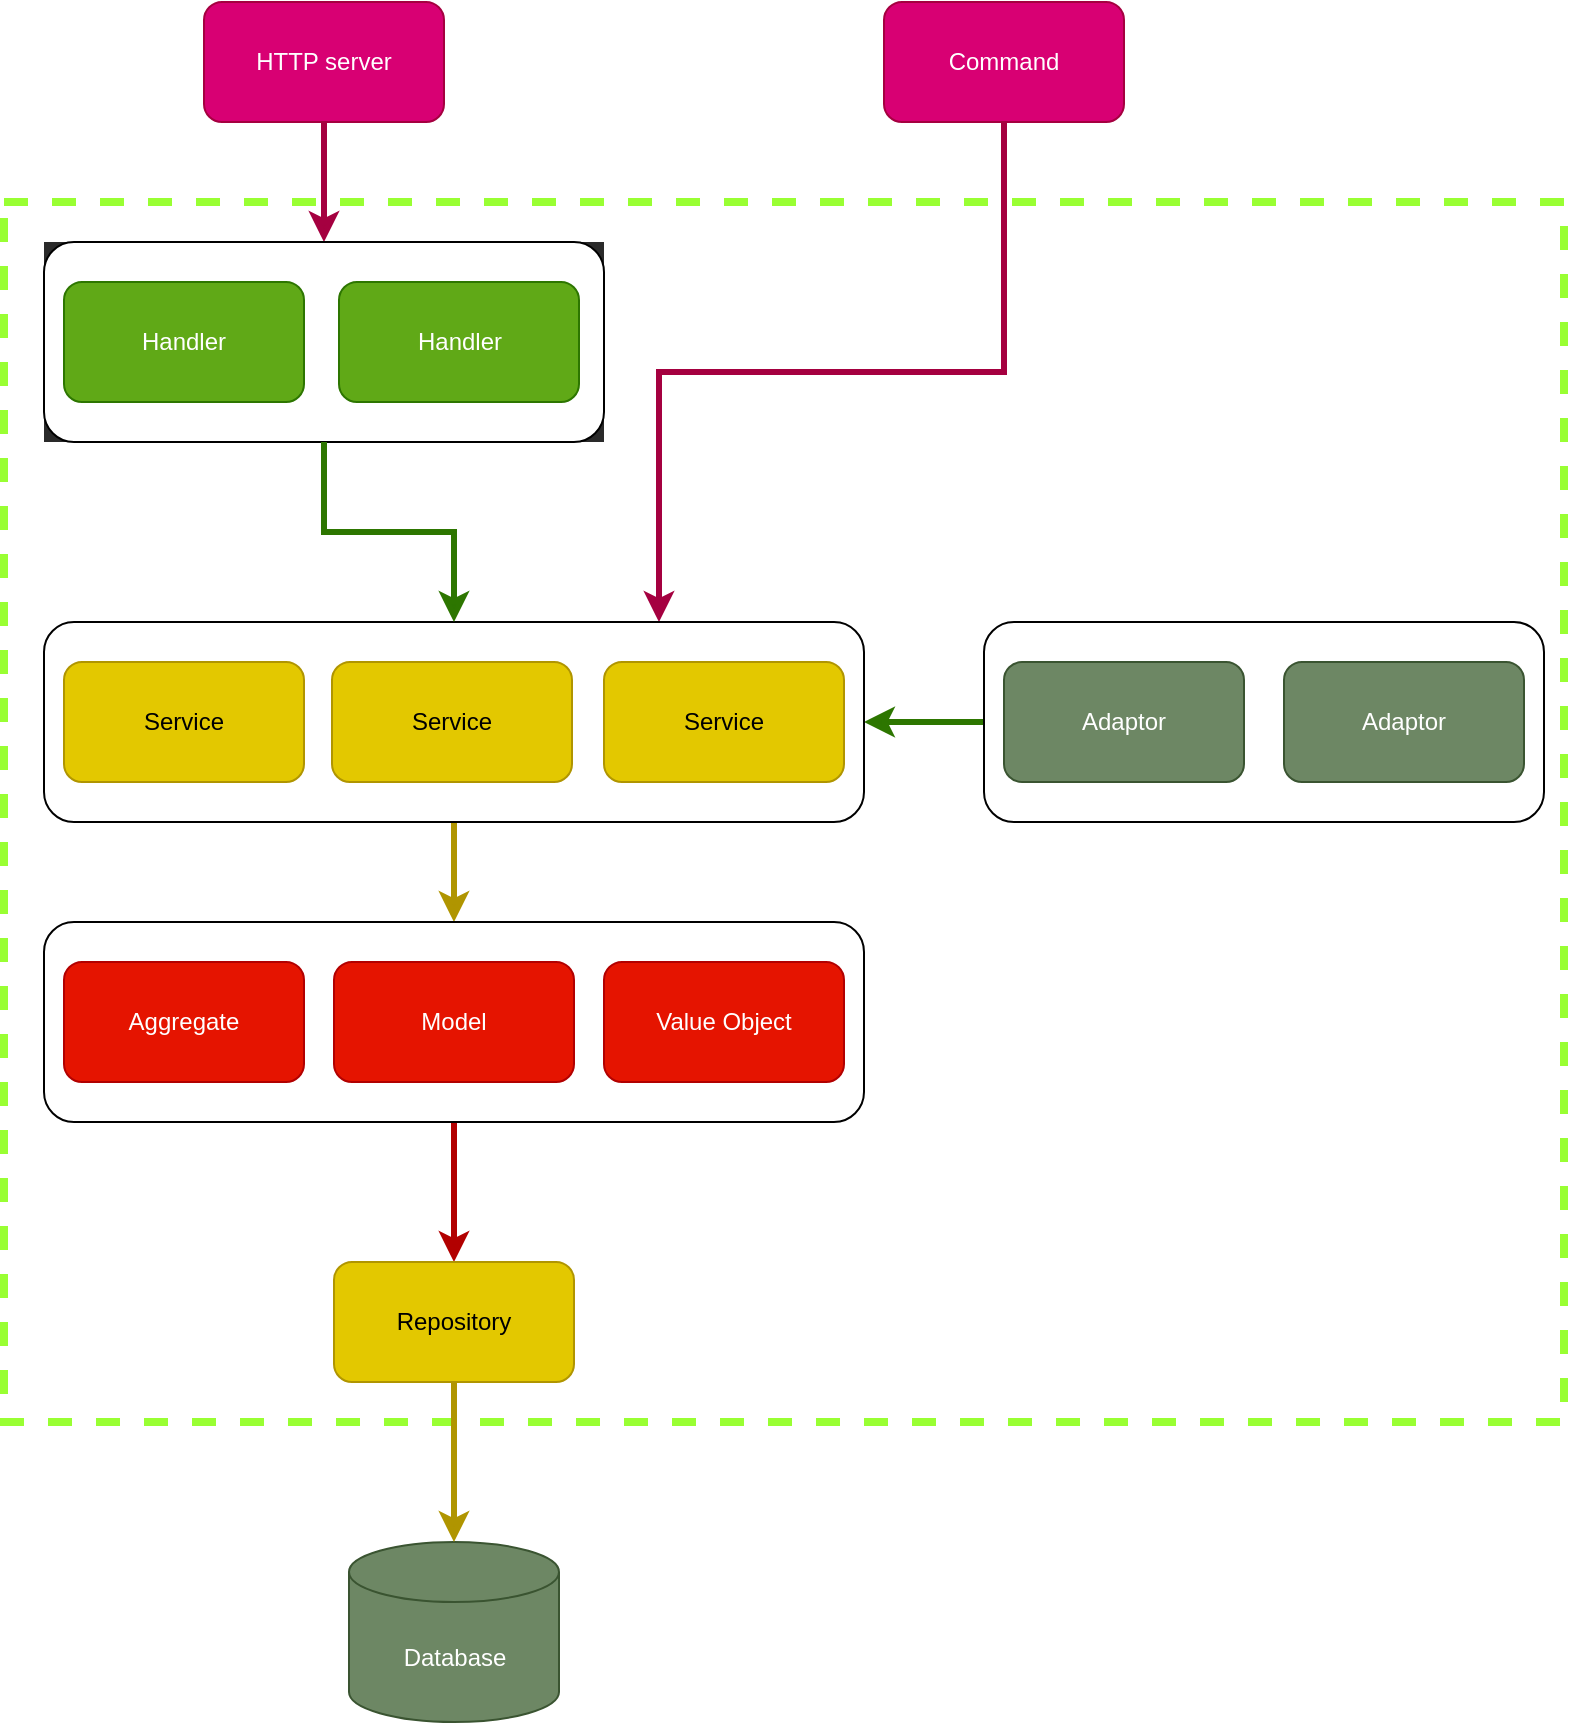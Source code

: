 <mxfile>
    <diagram id="hxohZLZuRUubSJO0y3if" name="Page-1">
        <mxGraphModel dx="529" dy="452" grid="1" gridSize="10" guides="1" tooltips="1" connect="1" arrows="1" fold="1" page="1" pageScale="1" pageWidth="827" pageHeight="1169" math="0" shadow="0">
            <root>
                <mxCell id="0"/>
                <mxCell id="1" parent="0"/>
                <mxCell id="45" value="" style="rounded=0;whiteSpace=wrap;html=1;fillColor=none;dashed=1;strokeWidth=4;strokeColor=#99FF33;" vertex="1" parent="1">
                    <mxGeometry x="40" y="130" width="780" height="610" as="geometry"/>
                </mxCell>
                <mxCell id="15" value="Database" style="shape=cylinder3;whiteSpace=wrap;html=1;boundedLbl=1;backgroundOutline=1;size=15;fillColor=#6d8764;strokeColor=#3A5431;fontColor=#ffffff;" vertex="1" parent="1">
                    <mxGeometry x="212.5" y="800" width="105" height="90" as="geometry"/>
                </mxCell>
                <mxCell id="32" style="edgeStyle=orthogonalEdgeStyle;rounded=0;orthogonalLoop=1;jettySize=auto;html=1;entryX=0.5;entryY=0;entryDx=0;entryDy=0;entryPerimeter=0;fillColor=#e3c800;strokeColor=#B09500;strokeWidth=3;" edge="1" parent="1" source="16" target="15">
                    <mxGeometry relative="1" as="geometry"/>
                </mxCell>
                <mxCell id="18" style="edgeStyle=orthogonalEdgeStyle;rounded=0;orthogonalLoop=1;jettySize=auto;html=1;entryX=0.5;entryY=0;entryDx=0;entryDy=0;fillColor=#e51400;strokeColor=#B20000;strokeWidth=3;" edge="1" parent="1" source="13" target="16">
                    <mxGeometry relative="1" as="geometry"/>
                </mxCell>
                <mxCell id="19" style="edgeStyle=orthogonalEdgeStyle;rounded=0;orthogonalLoop=1;jettySize=auto;html=1;entryX=0.5;entryY=0;entryDx=0;entryDy=0;fillColor=#e3c800;strokeColor=#B09500;strokeWidth=3;" edge="1" parent="1" source="7" target="13">
                    <mxGeometry relative="1" as="geometry"/>
                </mxCell>
                <mxCell id="24" style="edgeStyle=orthogonalEdgeStyle;rounded=0;orthogonalLoop=1;jettySize=auto;html=1;entryX=1;entryY=0.5;entryDx=0;entryDy=0;fillColor=#60a917;strokeColor=#2D7600;strokeWidth=3;" edge="1" parent="1" source="20" target="7">
                    <mxGeometry relative="1" as="geometry"/>
                </mxCell>
                <mxCell id="31" style="edgeStyle=orthogonalEdgeStyle;rounded=0;orthogonalLoop=1;jettySize=auto;html=1;entryX=0.75;entryY=0;entryDx=0;entryDy=0;exitX=0.5;exitY=1;exitDx=0;exitDy=0;fillColor=#d80073;strokeColor=#A50040;strokeWidth=3;" edge="1" parent="1" source="30" target="7">
                    <mxGeometry relative="1" as="geometry"/>
                </mxCell>
                <mxCell id="30" value="Command" style="rounded=1;whiteSpace=wrap;html=1;fillColor=#d80073;fontColor=#ffffff;strokeColor=#A50040;" vertex="1" parent="1">
                    <mxGeometry x="480" y="30" width="120" height="60" as="geometry"/>
                </mxCell>
                <mxCell id="43" style="edgeStyle=orthogonalEdgeStyle;rounded=0;orthogonalLoop=1;jettySize=auto;html=1;entryX=0.5;entryY=0;entryDx=0;entryDy=0;fillColor=#d80073;strokeColor=#A50040;strokeWidth=3;" edge="1" parent="1" source="33" target="41">
                    <mxGeometry relative="1" as="geometry"/>
                </mxCell>
                <mxCell id="33" value="HTTP server" style="rounded=1;whiteSpace=wrap;html=1;fillColor=#d80073;strokeColor=#A50040;fontColor=#ffffff;" vertex="1" parent="1">
                    <mxGeometry x="140" y="30" width="120" height="60" as="geometry"/>
                </mxCell>
                <mxCell id="14" value="" style="group" vertex="1" connectable="0" parent="1">
                    <mxGeometry x="60" y="490" width="410" height="100" as="geometry"/>
                </mxCell>
                <mxCell id="13" value="" style="rounded=1;whiteSpace=wrap;html=1;" vertex="1" parent="14">
                    <mxGeometry width="410" height="100" as="geometry"/>
                </mxCell>
                <mxCell id="9" value="Aggregate" style="rounded=1;whiteSpace=wrap;html=1;fillColor=#e51400;strokeColor=#B20000;fontColor=#ffffff;" vertex="1" parent="14">
                    <mxGeometry x="10" y="20" width="120" height="60" as="geometry"/>
                </mxCell>
                <mxCell id="10" value="Model" style="rounded=1;whiteSpace=wrap;html=1;fillColor=#e51400;strokeColor=#B20000;fontColor=#ffffff;" vertex="1" parent="14">
                    <mxGeometry x="145" y="20" width="120" height="60" as="geometry"/>
                </mxCell>
                <mxCell id="11" value="Value Object" style="rounded=1;whiteSpace=wrap;html=1;fillColor=#e51400;strokeColor=#B20000;fontColor=#ffffff;" vertex="1" parent="14">
                    <mxGeometry x="280" y="20" width="120" height="60" as="geometry"/>
                </mxCell>
                <mxCell id="8" value="" style="group" vertex="1" connectable="0" parent="1">
                    <mxGeometry x="60" y="340" width="410" height="100" as="geometry"/>
                </mxCell>
                <mxCell id="7" value="" style="rounded=1;whiteSpace=wrap;html=1;" vertex="1" parent="8">
                    <mxGeometry width="410" height="100" as="geometry"/>
                </mxCell>
                <mxCell id="3" value="Service" style="rounded=1;whiteSpace=wrap;html=1;fillColor=#e3c800;strokeColor=#B09500;fontColor=#000000;" vertex="1" parent="8">
                    <mxGeometry x="10" y="20" width="120" height="60" as="geometry"/>
                </mxCell>
                <mxCell id="4" value="Service" style="rounded=1;whiteSpace=wrap;html=1;fillColor=#e3c800;strokeColor=#B09500;fontColor=#000000;" vertex="1" parent="8">
                    <mxGeometry x="144" y="20" width="120" height="60" as="geometry"/>
                </mxCell>
                <mxCell id="5" value="Service" style="rounded=1;whiteSpace=wrap;html=1;fillColor=#e3c800;strokeColor=#B09500;fontColor=#000000;" vertex="1" parent="8">
                    <mxGeometry x="280" y="20" width="120" height="60" as="geometry"/>
                </mxCell>
                <mxCell id="23" value="" style="group" vertex="1" connectable="0" parent="1">
                    <mxGeometry x="530" y="340" width="280" height="100" as="geometry"/>
                </mxCell>
                <mxCell id="22" value="" style="rounded=1;whiteSpace=wrap;html=1;" vertex="1" parent="23">
                    <mxGeometry width="280" height="100" as="geometry"/>
                </mxCell>
                <mxCell id="20" value="Adaptor" style="rounded=1;whiteSpace=wrap;html=1;fillColor=#6d8764;strokeColor=#3A5431;fontColor=#ffffff;" vertex="1" parent="23">
                    <mxGeometry x="10" y="20" width="120" height="60" as="geometry"/>
                </mxCell>
                <mxCell id="21" value="Adaptor" style="rounded=1;whiteSpace=wrap;html=1;fillColor=#6d8764;strokeColor=#3A5431;fontColor=#ffffff;" vertex="1" parent="23">
                    <mxGeometry x="150" y="20" width="120" height="60" as="geometry"/>
                </mxCell>
                <mxCell id="16" value="Repository" style="rounded=1;whiteSpace=wrap;html=1;fillColor=#e3c800;strokeColor=#B09500;fontColor=#000000;" vertex="1" parent="1">
                    <mxGeometry x="205" y="660" width="120" height="60" as="geometry"/>
                </mxCell>
                <mxCell id="42" value="" style="group;fillColor=#2a2a2a;" vertex="1" connectable="0" parent="1">
                    <mxGeometry x="60" y="150" width="280" height="100" as="geometry"/>
                </mxCell>
                <mxCell id="41" value="" style="rounded=1;whiteSpace=wrap;html=1;" vertex="1" parent="42">
                    <mxGeometry width="280" height="100" as="geometry"/>
                </mxCell>
                <mxCell id="38" value="Handler" style="rounded=1;whiteSpace=wrap;html=1;fillColor=#60a917;strokeColor=#2D7600;fontColor=#ffffff;" vertex="1" parent="42">
                    <mxGeometry x="10" y="20" width="120" height="60" as="geometry"/>
                </mxCell>
                <mxCell id="39" value="Handler" style="rounded=1;whiteSpace=wrap;html=1;fillColor=#60a917;strokeColor=#2D7600;fontColor=#ffffff;" vertex="1" parent="42">
                    <mxGeometry x="147.5" y="20" width="120" height="60" as="geometry"/>
                </mxCell>
                <mxCell id="44" style="edgeStyle=orthogonalEdgeStyle;rounded=0;orthogonalLoop=1;jettySize=auto;html=1;entryX=0.5;entryY=0;entryDx=0;entryDy=0;fillColor=#60a917;strokeColor=#2D7600;strokeWidth=3;" edge="1" parent="1" source="41" target="7">
                    <mxGeometry relative="1" as="geometry"/>
                </mxCell>
            </root>
        </mxGraphModel>
    </diagram>
</mxfile>